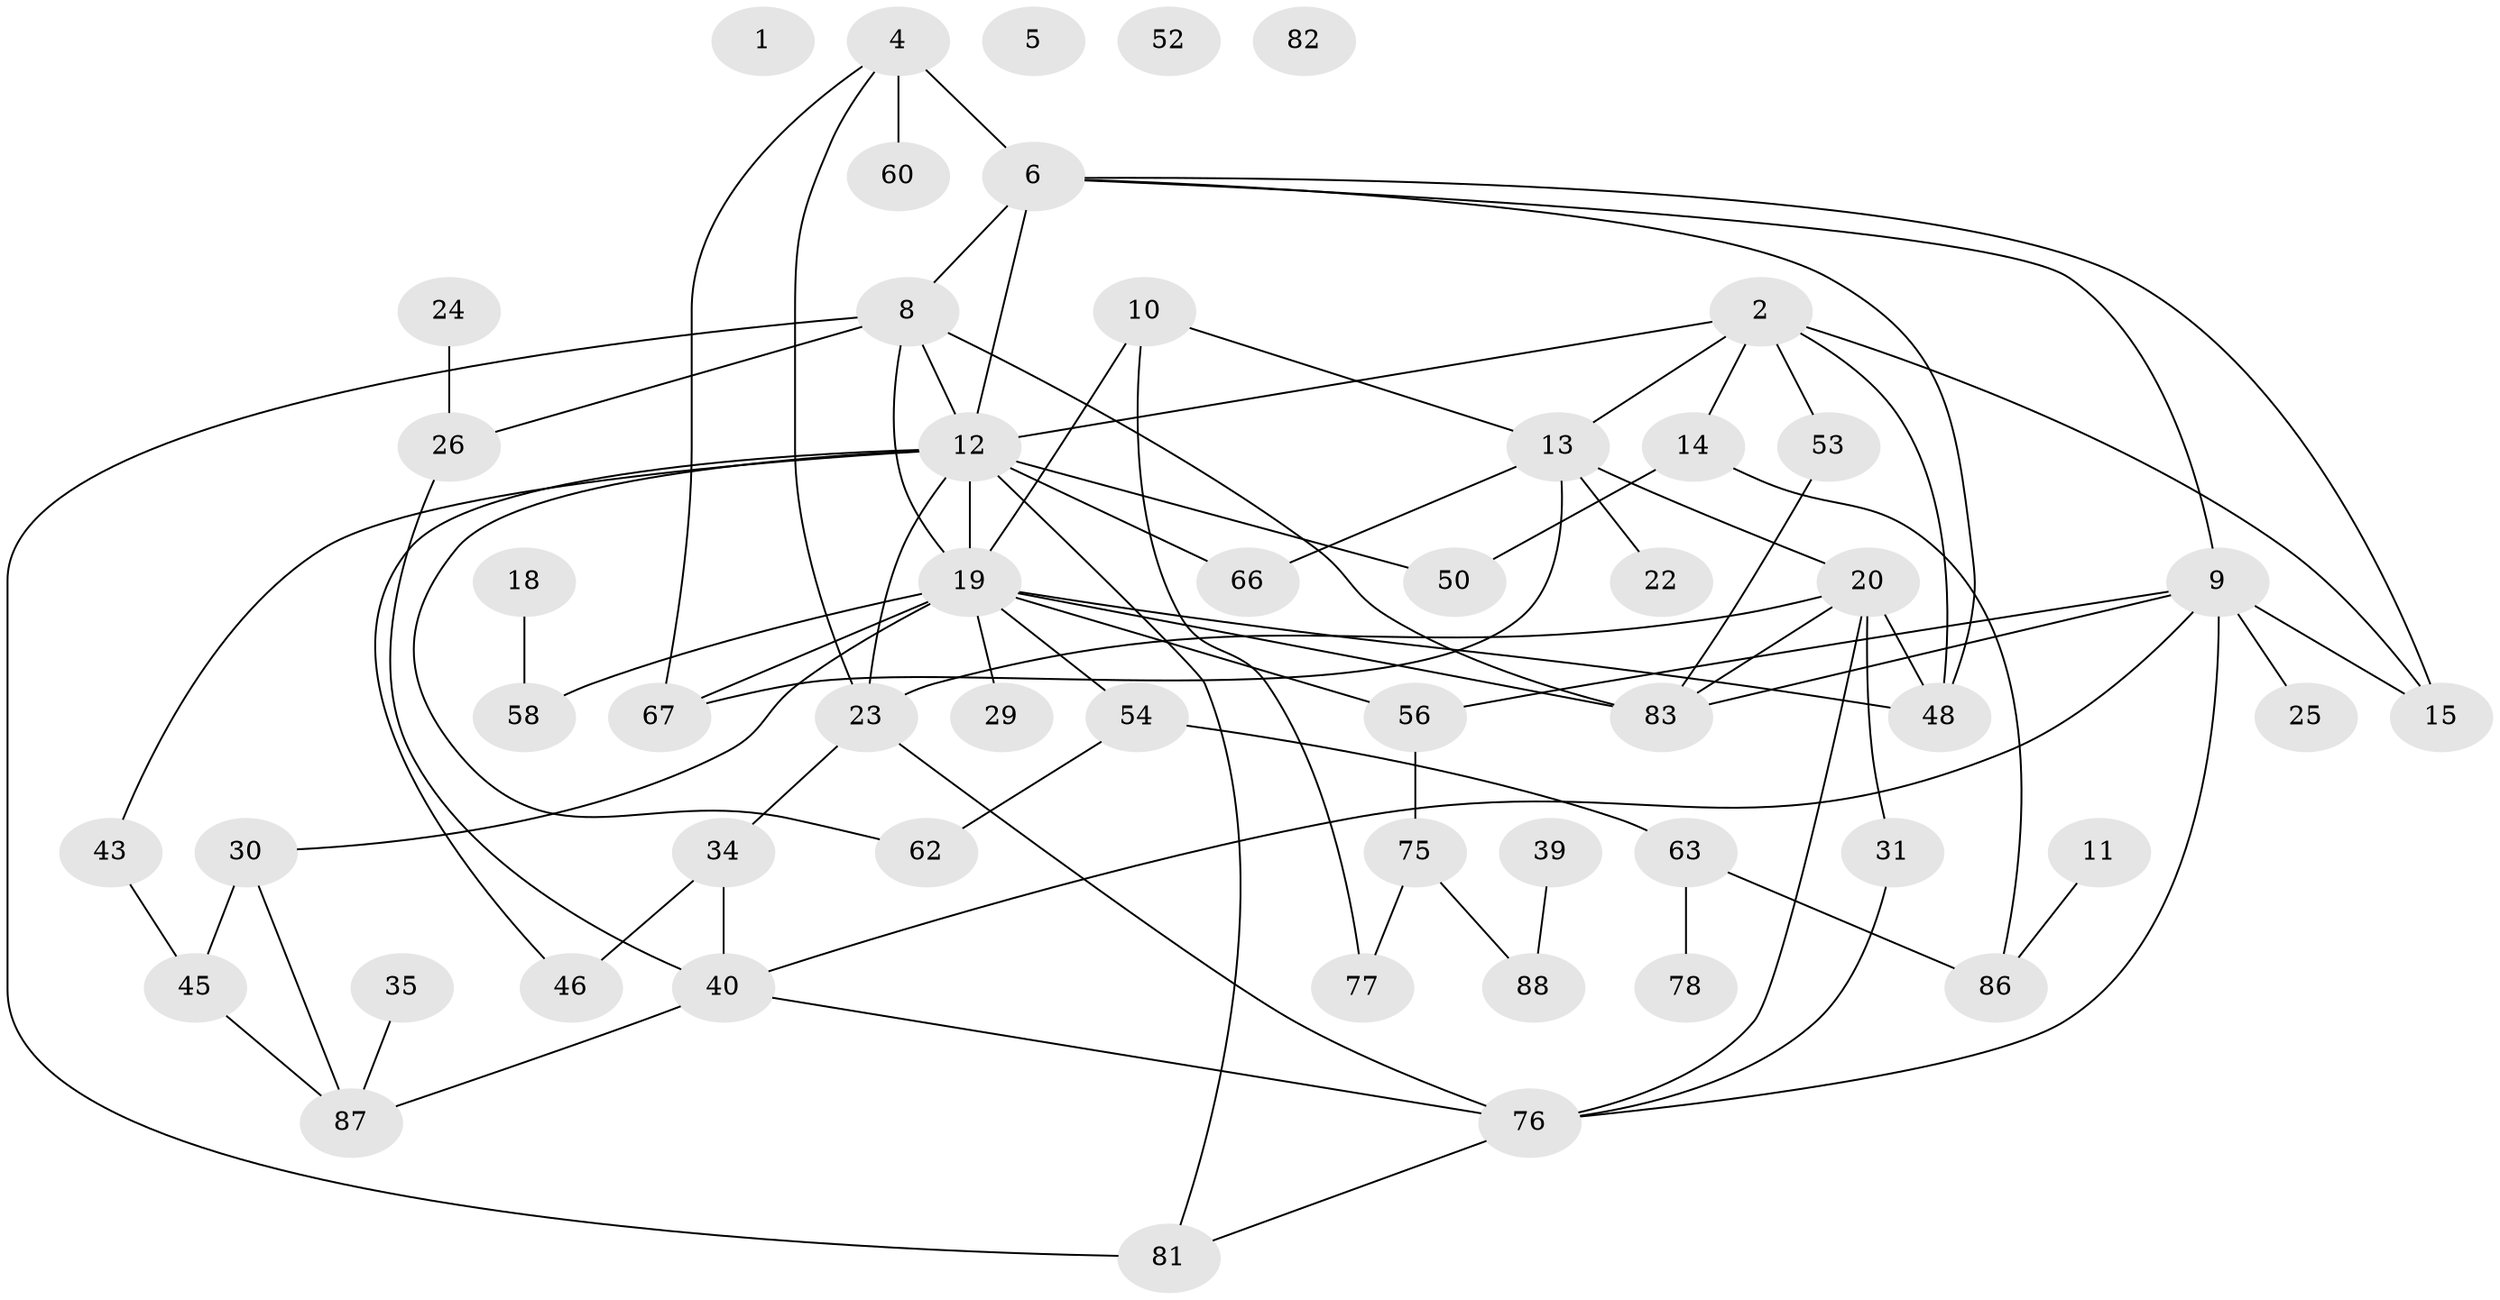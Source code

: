 // original degree distribution, {0: 0.0449438202247191, 3: 0.2247191011235955, 2: 0.30337078651685395, 4: 0.1348314606741573, 1: 0.14606741573033707, 6: 0.06741573033707865, 5: 0.07865168539325842}
// Generated by graph-tools (version 1.1) at 2025/16/03/04/25 18:16:34]
// undirected, 53 vertices, 82 edges
graph export_dot {
graph [start="1"]
  node [color=gray90,style=filled];
  1;
  2 [super="+3+41+80"];
  4 [super="+7+72"];
  5;
  6 [super="+55+59"];
  8 [super="+42+51"];
  9 [super="+69+71+85"];
  10 [super="+44"];
  11 [super="+17+47"];
  12 [super="+21+64+65+70+73"];
  13 [super="+32+84"];
  14 [super="+16"];
  15;
  18 [super="+74"];
  19 [super="+33+36+61"];
  20 [super="+38+49+68"];
  22;
  23 [super="+27+28+79"];
  24 [super="+89"];
  25 [super="+57"];
  26 [super="+37"];
  29;
  30;
  31;
  34;
  35;
  39;
  40;
  43;
  45;
  46;
  48;
  50;
  52;
  53;
  54;
  56;
  58;
  60;
  62;
  63;
  66;
  67;
  75;
  76;
  77;
  78;
  81;
  82;
  83;
  86;
  87;
  88;
  2 -- 15;
  2 -- 48;
  2 -- 53;
  2 -- 14;
  2 -- 12;
  2 -- 13;
  4 -- 60;
  4 -- 67;
  4 -- 23;
  4 -- 6 [weight=2];
  6 -- 48;
  6 -- 9;
  6 -- 12;
  6 -- 15;
  6 -- 8;
  8 -- 81;
  8 -- 26;
  8 -- 83;
  8 -- 12;
  8 -- 19;
  9 -- 83 [weight=2];
  9 -- 15;
  9 -- 25 [weight=2];
  9 -- 40;
  9 -- 56;
  9 -- 76;
  10 -- 77;
  10 -- 13;
  10 -- 19;
  11 -- 86;
  12 -- 81;
  12 -- 66;
  12 -- 43;
  12 -- 50;
  12 -- 62;
  12 -- 46;
  12 -- 19;
  12 -- 23;
  13 -- 66;
  13 -- 67;
  13 -- 22;
  13 -- 20;
  14 -- 86;
  14 -- 50;
  18 -- 58;
  19 -- 56;
  19 -- 29;
  19 -- 30;
  19 -- 48;
  19 -- 83;
  19 -- 54;
  19 -- 67;
  19 -- 58;
  20 -- 48;
  20 -- 76;
  20 -- 83;
  20 -- 31;
  20 -- 23;
  23 -- 76;
  23 -- 34;
  24 -- 26;
  26 -- 40;
  30 -- 45;
  30 -- 87;
  31 -- 76;
  34 -- 40;
  34 -- 46;
  35 -- 87;
  39 -- 88;
  40 -- 76;
  40 -- 87;
  43 -- 45;
  45 -- 87;
  53 -- 83;
  54 -- 62;
  54 -- 63;
  56 -- 75;
  63 -- 78;
  63 -- 86;
  75 -- 77;
  75 -- 88;
  76 -- 81;
}
